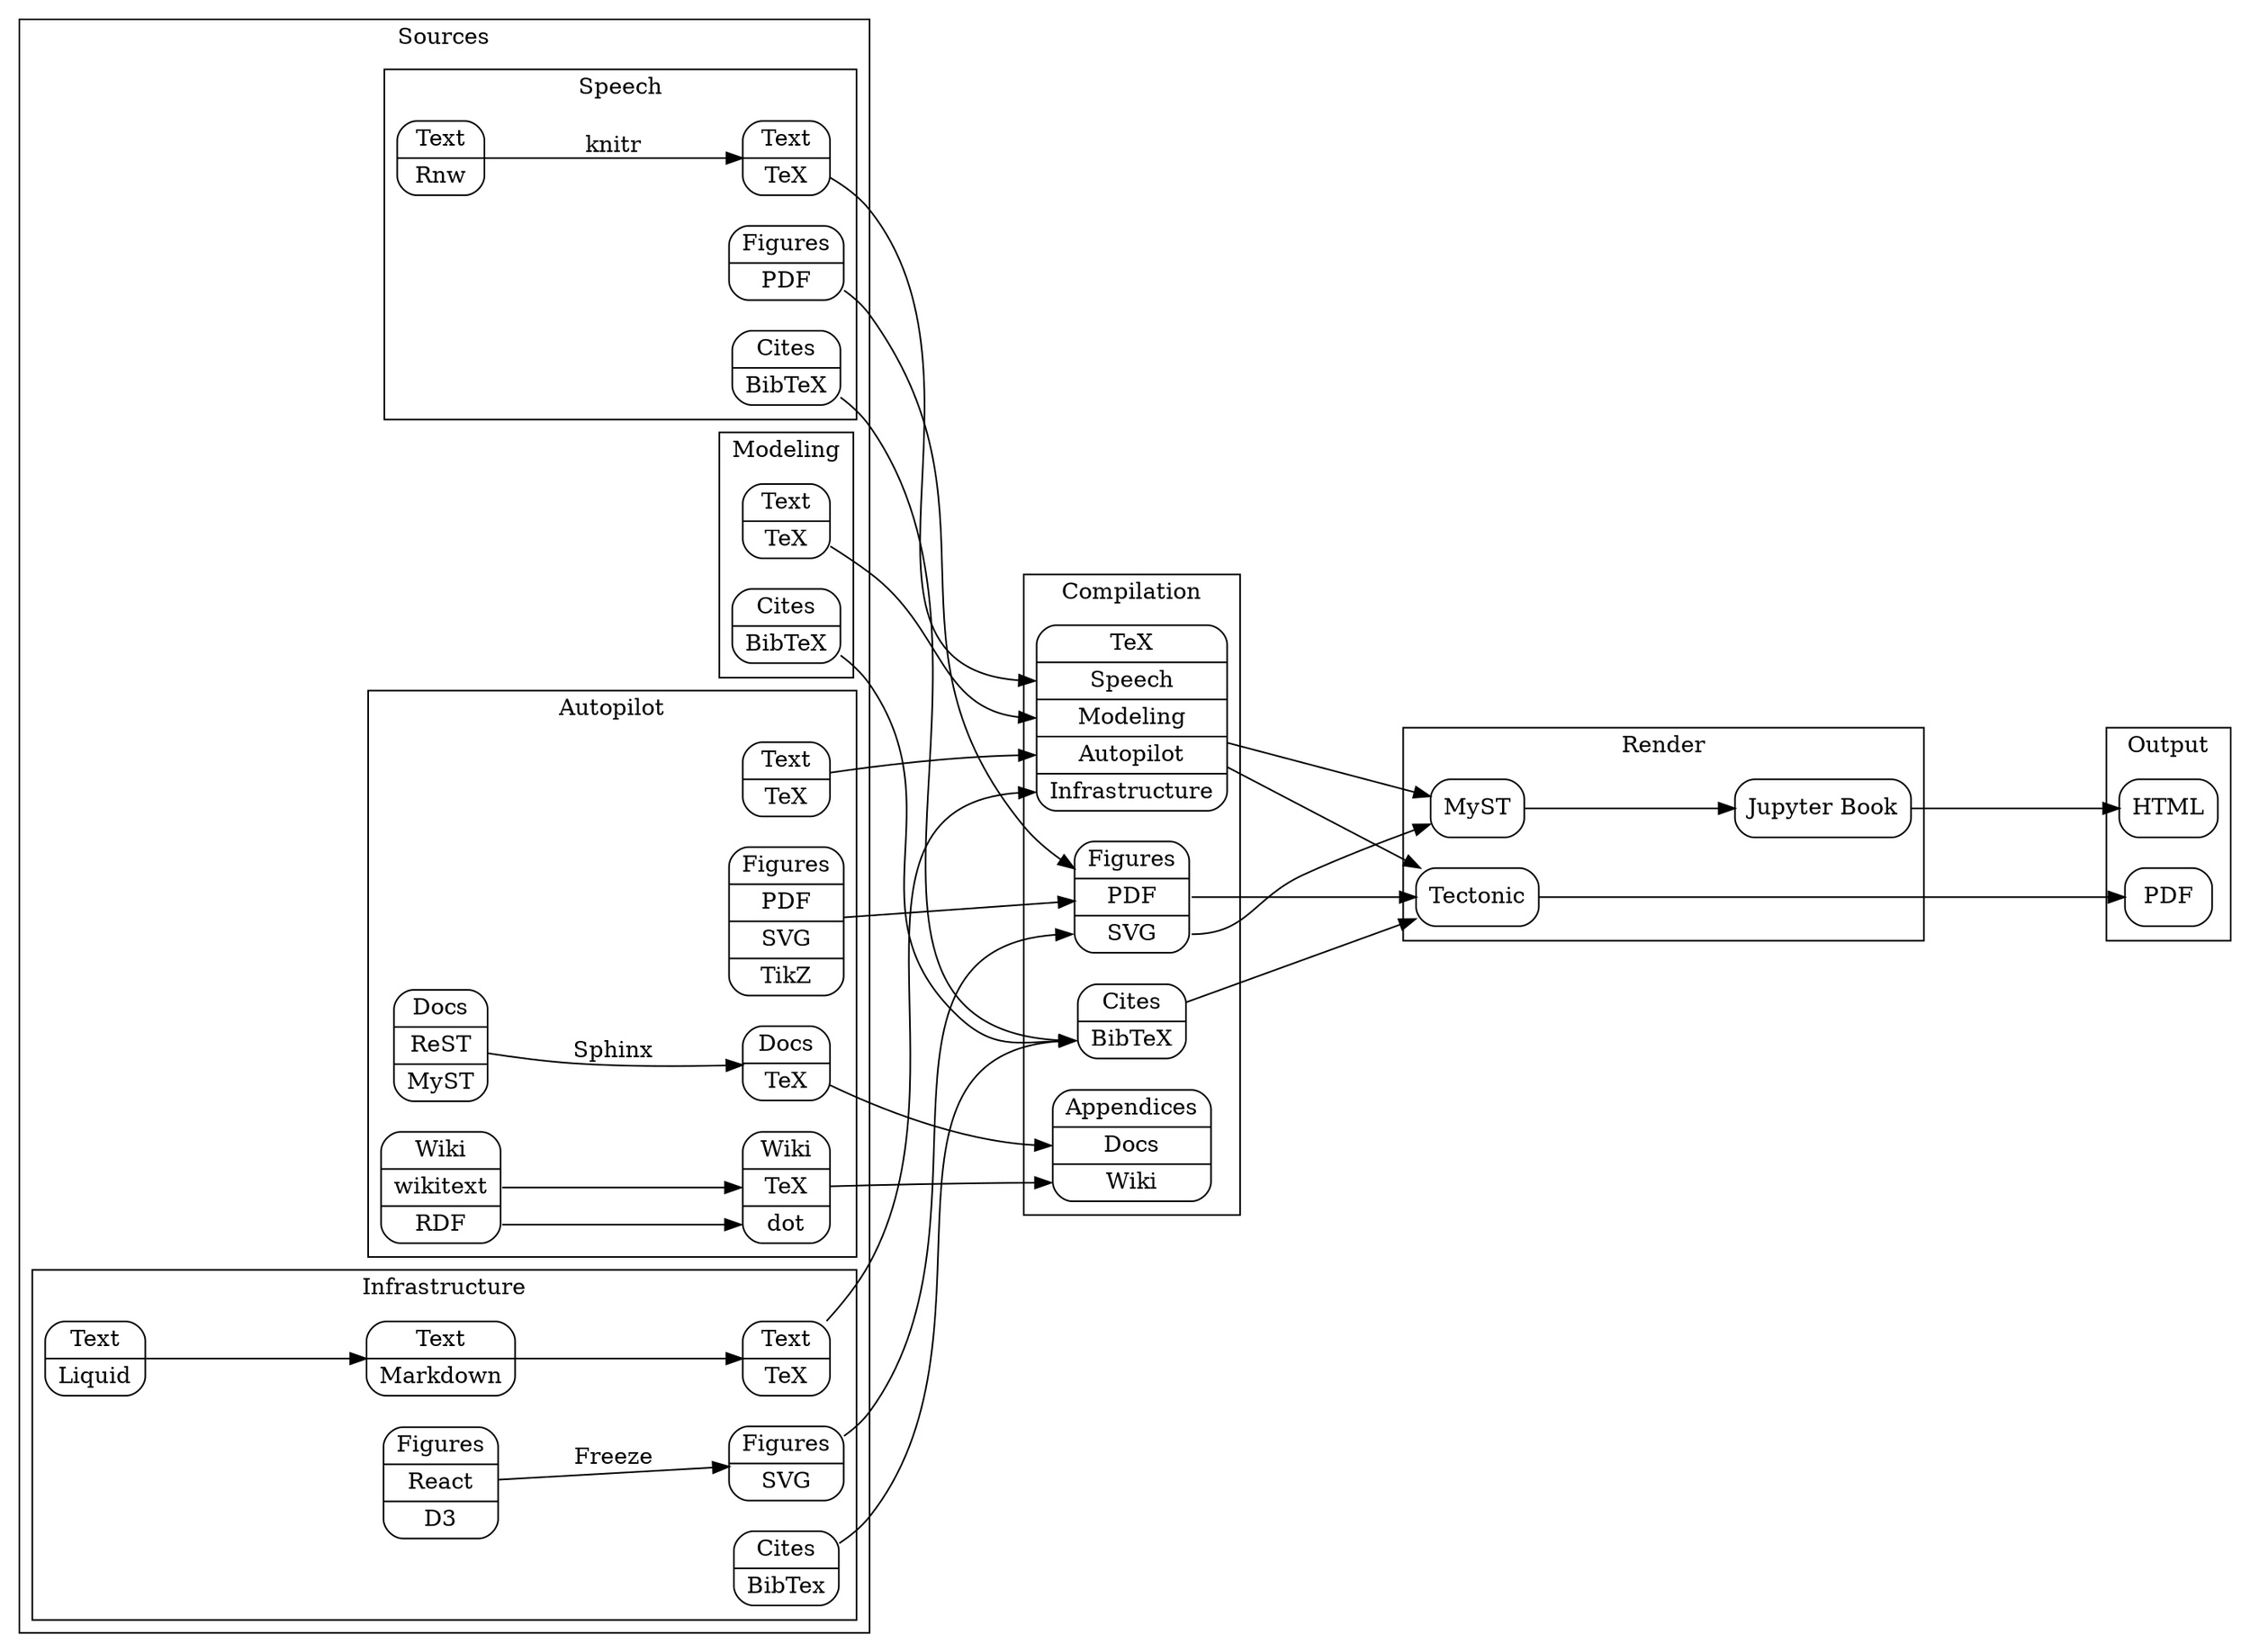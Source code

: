 digraph {
    rankdir="LR"
    compound=true
    ranksep="1 equally"
    node[shape=Mrecord]

    
    subgraph cluster_sources { 
        label="Sources"
        rank="sink"
        
        speech_xx[ shape = plaintext, width = 0.01 label=""];
        ap_xx[ shape = plaintext, width = 0.01 label=""];
        modeling_xx[ shape = plaintext, width = 0.01 label=""];
        modeling_xxx[ shape=plaintext, label=""];
        
        speech_xx -> speech_rnw[style=invis]
        ap_xx -> ap_docs[style=invis]
        modeling_xxx -> modeling_xx[style=invis]
        modeling_xx -> modeling_tex[style=invis]
        
        subgraph cluster_speech {
            label="Speech"
            rank="min"
            
            speech_tex[label="Text|TeX"]
            speech_rnw[label="Text|Rnw"]
            speech_pdf[label="Figures|PDF"]
            speech_bib[label="Cites|BibTeX"]
            
            
            speech_rnw -> speech_tex [label="knitr"]
            
            {rank=same; speech_tex speech_pdf speech_bib}
            
        }
        
        subgraph cluster_prelims {
            label="Modeling"
            
            modeling_tex[label="Text|TeX"]
            modeling_bib[label="Cites|BibTeX"]
            
        }
        
        subgraph cluster_autopilot {
            label="Autopilot"
            
            ap_tex[label="Text|TeX"]
            ap_figs[label="Figures|PDF|SVG|TikZ"]
            ap_docs[label="Docs|ReST|MyST"]
            ap_wiki[label="Wiki|<f0>wikitext|<f1>RDF"]
            ap_wiki_tex[label="Wiki|<f0>TeX|<f1>dot"]
            ap_docs_tex[label="Docs|TeX"]
            
            ap_docs -> ap_docs_tex [label="Sphinx"]
            ap_wiki:f0 -> ap_wiki_tex:f0
            ap_wiki:f1 -> ap_wiki_tex:f1
            
            
            {rank=same; ap_figs ap_docs_tex ap_tex}
            
        }
        
        subgraph cluster_infrastructure{
            rankdir="LR"
            label="Infrastructure"
            
            infra_text[label="Text|Liquid"]
            infra_md[label="Text|Markdown"]
            infra_tex[label="Text|TeX"]
            infra_bib[label="Cites|BibTex"]
            infra_figs_src[label="Figures|React|D3"]
            infra_figs_svg[label="Figures|SVG"]
            
            infra_text -> infra_md
            infra_md -> infra_tex
            infra_figs_src -> infra_figs_svg [label="Freeze"]
            
            {rank=same; infra_tex infra_bib infra_figs_svg}
        }
        
        
        
    }
    
    subgraph cluster_dissertation {
        label="Compilation"
        rankdir="TB"
        
        
        dis_sections[label="<f00>TeX|<f0>Speech|<f1>Modeling|<f2>Autopilot|<f3>Infrastructure"]
        dis_cites[label="<f00>Cites|<f0>BibTeX"]
        dis_figs[label="<f0>Figures|<f1>PDF|<f2>SVG"]
        dis_appendix[label="<f00>Appendices|<f0>Docs|<f1>Wiki"]
        
        
        
    }
    
    subgraph cluster_render{
        label="Render"
        
        
        render_pdf[label="Tectonic"]
        render_myst[label="MyST"]
        render_book[label="Jupyter Book"]
        render_myst -> render_book
    }
    
    subgraph cluster_output {
        label="Output"
        
        output_pdf[label="PDF"]
        output_html[label="HTML"]
    }
    
    
    modeling_tex -> dis_sections:f1
    ap_tex -> dis_sections:f2
    infra_tex -> dis_sections:f3
    speech_tex -> dis_sections:f0
    
    speech_bib -> dis_cites:f0
    infra_bib -> dis_cites:f0
    modeling_bib -> dis_cites:f0
    
    infra_figs_svg -> dis_figs:f2
    ap_figs -> dis_figs
    speech_pdf -> dis_figs
    
    dis_sections -> render_pdf
    dis_cites -> render_pdf
    dis_sections -> render_myst
    
    dis_figs:f1 -> render_pdf
    dis_figs:f2 -> render_myst
    
    ap_docs_tex -> dis_appendix:f0
    ap_wiki_tex -> dis_appendix:f1
    
    
    render_pdf -> output_pdf
    render_book -> output_html
    


}